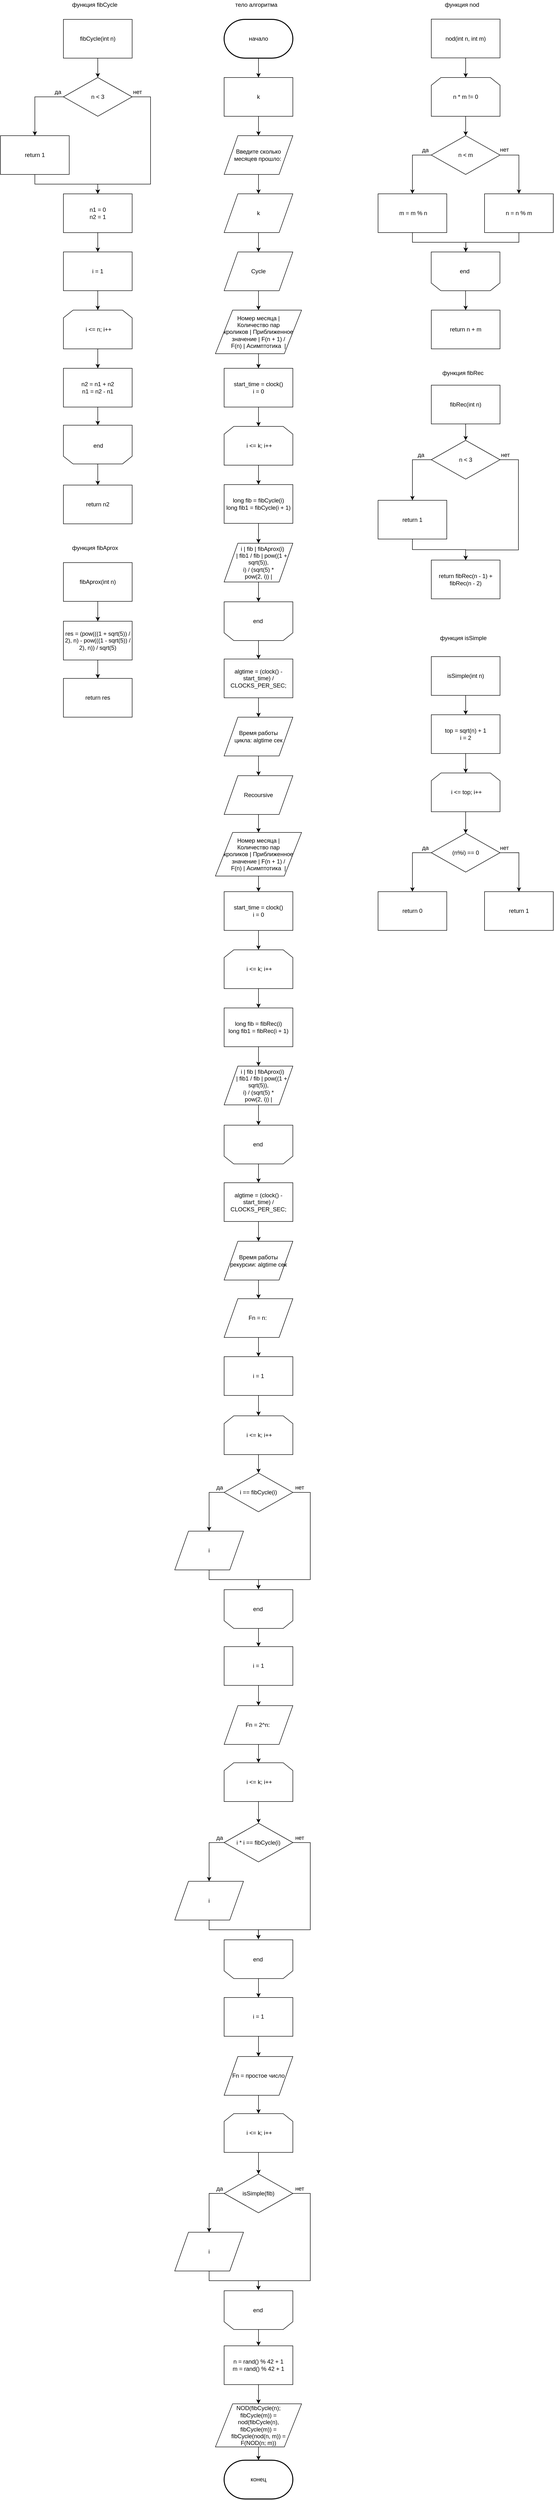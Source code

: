 <mxfile version="11.3.0" type="device" pages="1"><diagram id="uM8yE2z_xAGkPkpe02cP" name="Page-1"><mxGraphModel dx="5947" dy="4129" grid="1" gridSize="10" guides="1" tooltips="1" connect="1" arrows="1" fold="1" page="1" pageScale="1" pageWidth="827" pageHeight="1169" math="0" shadow="0"><root><mxCell id="0"/><mxCell id="1" parent="0"/><mxCell id="ghqS85BmGLUHq2dIw6se-4" style="edgeStyle=orthogonalEdgeStyle;rounded=0;orthogonalLoop=1;jettySize=auto;html=1;exitX=0.5;exitY=1;exitDx=0;exitDy=0;exitPerimeter=0;entryX=0.5;entryY=0;entryDx=0;entryDy=0;" parent="1" source="ghqS85BmGLUHq2dIw6se-1" target="ghqS85BmGLUHq2dIw6se-2" edge="1"><mxGeometry relative="1" as="geometry"/></mxCell><mxCell id="ghqS85BmGLUHq2dIw6se-1" value="начало" style="strokeWidth=2;html=1;shape=mxgraph.flowchart.terminator;whiteSpace=wrap;" parent="1" vertex="1"><mxGeometry x="342" width="142" height="80" as="geometry"/></mxCell><mxCell id="ghqS85BmGLUHq2dIw6se-5" style="edgeStyle=orthogonalEdgeStyle;rounded=0;orthogonalLoop=1;jettySize=auto;html=1;exitX=0.5;exitY=1;exitDx=0;exitDy=0;entryX=0.5;entryY=0;entryDx=0;entryDy=0;" parent="1" source="ghqS85BmGLUHq2dIw6se-2" target="ghqS85BmGLUHq2dIw6se-3" edge="1"><mxGeometry relative="1" as="geometry"/></mxCell><mxCell id="ghqS85BmGLUHq2dIw6se-2" value="k" style="rounded=0;whiteSpace=wrap;html=1;" parent="1" vertex="1"><mxGeometry x="342" y="120" width="142" height="80" as="geometry"/></mxCell><mxCell id="ghqS85BmGLUHq2dIw6se-7" style="edgeStyle=orthogonalEdgeStyle;rounded=0;orthogonalLoop=1;jettySize=auto;html=1;exitX=0.5;exitY=1;exitDx=0;exitDy=0;" parent="1" source="ghqS85BmGLUHq2dIw6se-3" target="ghqS85BmGLUHq2dIw6se-6" edge="1"><mxGeometry relative="1" as="geometry"/></mxCell><mxCell id="ghqS85BmGLUHq2dIw6se-3" value="Введите сколько месяцев прошло:&amp;nbsp;" style="shape=parallelogram;perimeter=parallelogramPerimeter;whiteSpace=wrap;html=1;" parent="1" vertex="1"><mxGeometry x="342" y="240" width="142" height="80" as="geometry"/></mxCell><mxCell id="ghqS85BmGLUHq2dIw6se-11" style="edgeStyle=orthogonalEdgeStyle;rounded=0;orthogonalLoop=1;jettySize=auto;html=1;exitX=0.5;exitY=1;exitDx=0;exitDy=0;entryX=0.5;entryY=0;entryDx=0;entryDy=0;" parent="1" source="ghqS85BmGLUHq2dIw6se-6" target="ghqS85BmGLUHq2dIw6se-8" edge="1"><mxGeometry relative="1" as="geometry"/></mxCell><mxCell id="ghqS85BmGLUHq2dIw6se-6" value="k" style="shape=parallelogram;perimeter=parallelogramPerimeter;whiteSpace=wrap;html=1;" parent="1" vertex="1"><mxGeometry x="342" y="360" width="142" height="80" as="geometry"/></mxCell><mxCell id="ghqS85BmGLUHq2dIw6se-12" style="edgeStyle=orthogonalEdgeStyle;rounded=0;orthogonalLoop=1;jettySize=auto;html=1;exitX=0.5;exitY=1;exitDx=0;exitDy=0;" parent="1" source="ghqS85BmGLUHq2dIw6se-8" target="ghqS85BmGLUHq2dIw6se-9" edge="1"><mxGeometry relative="1" as="geometry"/></mxCell><mxCell id="ghqS85BmGLUHq2dIw6se-8" value="Cycle" style="shape=parallelogram;perimeter=parallelogramPerimeter;whiteSpace=wrap;html=1;" parent="1" vertex="1"><mxGeometry x="342" y="480" width="142" height="80" as="geometry"/></mxCell><mxCell id="ghqS85BmGLUHq2dIw6se-14" style="edgeStyle=orthogonalEdgeStyle;rounded=0;orthogonalLoop=1;jettySize=auto;html=1;exitX=0.5;exitY=1;exitDx=0;exitDy=0;" parent="1" source="ghqS85BmGLUHq2dIw6se-9" target="ghqS85BmGLUHq2dIw6se-13" edge="1"><mxGeometry relative="1" as="geometry"/></mxCell><mxCell id="ghqS85BmGLUHq2dIw6se-9" value="Номер месяца | &lt;br&gt;Количество пар &lt;br&gt;кроликов&amp;nbsp;| Приближенное значение | F(n + 1) / &lt;br&gt;F(n) | Асимптотика&amp;nbsp; |" style="shape=parallelogram;perimeter=parallelogramPerimeter;whiteSpace=wrap;html=1;" parent="1" vertex="1"><mxGeometry x="324" y="600" width="178" height="90" as="geometry"/></mxCell><mxCell id="ZWll10vNKf3-JpixojRP-4" style="edgeStyle=orthogonalEdgeStyle;rounded=0;orthogonalLoop=1;jettySize=auto;html=1;exitX=0.5;exitY=1;exitDx=0;exitDy=0;entryX=0.5;entryY=1;entryDx=0;entryDy=0;" edge="1" parent="1" source="ghqS85BmGLUHq2dIw6se-10" target="ZWll10vNKf3-JpixojRP-3"><mxGeometry relative="1" as="geometry"/></mxCell><mxCell id="ghqS85BmGLUHq2dIw6se-10" value="&amp;nbsp; &amp;nbsp; &amp;nbsp;i | fib | fibAprox(i) &lt;br&gt;&amp;nbsp; &amp;nbsp; | fib1 / fib | pow((1 + sqrt(5)), &lt;br&gt;i) / (sqrt(5) * &lt;br&gt;pow(2, i)) |" style="shape=parallelogram;perimeter=parallelogramPerimeter;whiteSpace=wrap;html=1;" parent="1" vertex="1"><mxGeometry x="342" y="1081.1" width="142" height="80" as="geometry"/></mxCell><mxCell id="ghqS85BmGLUHq2dIw6se-16" style="edgeStyle=orthogonalEdgeStyle;rounded=0;orthogonalLoop=1;jettySize=auto;html=1;exitX=0.5;exitY=1;exitDx=0;exitDy=0;entryX=0.5;entryY=0;entryDx=0;entryDy=0;" parent="1" source="ghqS85BmGLUHq2dIw6se-13" target="ghqS85BmGLUHq2dIw6se-15" edge="1"><mxGeometry relative="1" as="geometry"/></mxCell><mxCell id="ghqS85BmGLUHq2dIw6se-13" value="start_time =&amp;nbsp;clock()&lt;br&gt;i = 0" style="rounded=0;whiteSpace=wrap;html=1;" parent="1" vertex="1"><mxGeometry x="342" y="720.1" width="142" height="80" as="geometry"/></mxCell><mxCell id="ghqS85BmGLUHq2dIw6se-18" style="edgeStyle=orthogonalEdgeStyle;rounded=0;orthogonalLoop=1;jettySize=auto;html=1;exitX=0.5;exitY=1;exitDx=0;exitDy=0;entryX=0.5;entryY=0;entryDx=0;entryDy=0;" parent="1" source="ghqS85BmGLUHq2dIw6se-15" target="ghqS85BmGLUHq2dIw6se-17" edge="1"><mxGeometry relative="1" as="geometry"/></mxCell><mxCell id="ghqS85BmGLUHq2dIw6se-15" value="&amp;nbsp;i &amp;lt;= k; i++" style="shape=loopLimit;whiteSpace=wrap;html=1;" parent="1" vertex="1"><mxGeometry x="342" y="840" width="142" height="80" as="geometry"/></mxCell><mxCell id="ZWll10vNKf3-JpixojRP-1" style="edgeStyle=orthogonalEdgeStyle;rounded=0;orthogonalLoop=1;jettySize=auto;html=1;exitX=0.5;exitY=1;exitDx=0;exitDy=0;entryX=0.5;entryY=0;entryDx=0;entryDy=0;" edge="1" parent="1" source="ghqS85BmGLUHq2dIw6se-17" target="ghqS85BmGLUHq2dIw6se-10"><mxGeometry relative="1" as="geometry"/></mxCell><mxCell id="ghqS85BmGLUHq2dIw6se-17" value="long fib = fibCycle(i)&lt;br&gt;long fib1 = fibCycle(i + 1)" style="rounded=0;whiteSpace=wrap;html=1;" parent="1" vertex="1"><mxGeometry x="342" y="960.1" width="142" height="80" as="geometry"/></mxCell><mxCell id="ZWll10vNKf3-JpixojRP-8" style="edgeStyle=orthogonalEdgeStyle;rounded=0;orthogonalLoop=1;jettySize=auto;html=1;exitX=0.5;exitY=1;exitDx=0;exitDy=0;" edge="1" parent="1" source="ZWll10vNKf3-JpixojRP-2" target="ZWll10vNKf3-JpixojRP-7"><mxGeometry relative="1" as="geometry"/></mxCell><mxCell id="ZWll10vNKf3-JpixojRP-2" value="algtime = (clock() - start_time) / CLOCKS_PER_SEC;" style="rounded=0;whiteSpace=wrap;html=1;" vertex="1" parent="1"><mxGeometry x="342" y="1320.1" width="142" height="80" as="geometry"/></mxCell><mxCell id="ZWll10vNKf3-JpixojRP-6" style="edgeStyle=orthogonalEdgeStyle;rounded=0;orthogonalLoop=1;jettySize=auto;html=1;exitX=0.5;exitY=0;exitDx=0;exitDy=0;" edge="1" parent="1" source="ZWll10vNKf3-JpixojRP-3" target="ZWll10vNKf3-JpixojRP-2"><mxGeometry relative="1" as="geometry"/></mxCell><mxCell id="ZWll10vNKf3-JpixojRP-3" value="" style="shape=loopLimit;whiteSpace=wrap;html=1;rotation=180;" vertex="1" parent="1"><mxGeometry x="342" y="1202" width="142" height="80" as="geometry"/></mxCell><mxCell id="ZWll10vNKf3-JpixojRP-5" value="end" style="text;html=1;resizable=0;points=[];autosize=1;align=left;verticalAlign=top;spacingTop=-4;" vertex="1" parent="1"><mxGeometry x="400" y="1232" width="40" height="20" as="geometry"/></mxCell><mxCell id="ZWll10vNKf3-JpixojRP-10" style="edgeStyle=orthogonalEdgeStyle;rounded=0;orthogonalLoop=1;jettySize=auto;html=1;exitX=0.5;exitY=1;exitDx=0;exitDy=0;entryX=0.5;entryY=0;entryDx=0;entryDy=0;" edge="1" parent="1" source="ZWll10vNKf3-JpixojRP-7" target="ZWll10vNKf3-JpixojRP-9"><mxGeometry relative="1" as="geometry"/></mxCell><mxCell id="ZWll10vNKf3-JpixojRP-7" value="Время работы &lt;br&gt;цикла: algtime сек" style="shape=parallelogram;perimeter=parallelogramPerimeter;whiteSpace=wrap;html=1;" vertex="1" parent="1"><mxGeometry x="342" y="1440.1" width="142" height="80" as="geometry"/></mxCell><mxCell id="ZWll10vNKf3-JpixojRP-12" style="edgeStyle=orthogonalEdgeStyle;rounded=0;orthogonalLoop=1;jettySize=auto;html=1;exitX=0.5;exitY=1;exitDx=0;exitDy=0;entryX=0.5;entryY=0;entryDx=0;entryDy=0;" edge="1" parent="1" source="ZWll10vNKf3-JpixojRP-9" target="ZWll10vNKf3-JpixojRP-11"><mxGeometry relative="1" as="geometry"/></mxCell><mxCell id="ZWll10vNKf3-JpixojRP-9" value="Recoursive" style="shape=parallelogram;perimeter=parallelogramPerimeter;whiteSpace=wrap;html=1;" vertex="1" parent="1"><mxGeometry x="342" y="1560.9" width="142" height="80" as="geometry"/></mxCell><mxCell id="ZWll10vNKf3-JpixojRP-14" style="edgeStyle=orthogonalEdgeStyle;rounded=0;orthogonalLoop=1;jettySize=auto;html=1;exitX=0.5;exitY=1;exitDx=0;exitDy=0;entryX=0.5;entryY=0;entryDx=0;entryDy=0;" edge="1" parent="1" source="ZWll10vNKf3-JpixojRP-11" target="ZWll10vNKf3-JpixojRP-13"><mxGeometry relative="1" as="geometry"/></mxCell><mxCell id="ZWll10vNKf3-JpixojRP-11" value="Номер месяца | &lt;br&gt;Количество пар &lt;br&gt;кроликов&amp;nbsp;| Приближенное значение | F(n + 1) / &lt;br&gt;F(n) | Асимптотика&amp;nbsp; |" style="shape=parallelogram;perimeter=parallelogramPerimeter;whiteSpace=wrap;html=1;" vertex="1" parent="1"><mxGeometry x="324" y="1678" width="178" height="90" as="geometry"/></mxCell><mxCell id="ZWll10vNKf3-JpixojRP-16" style="edgeStyle=orthogonalEdgeStyle;rounded=0;orthogonalLoop=1;jettySize=auto;html=1;exitX=0.5;exitY=1;exitDx=0;exitDy=0;entryX=0.5;entryY=0;entryDx=0;entryDy=0;" edge="1" parent="1" source="ZWll10vNKf3-JpixojRP-13" target="ZWll10vNKf3-JpixojRP-15"><mxGeometry relative="1" as="geometry"/></mxCell><mxCell id="ZWll10vNKf3-JpixojRP-13" value="start_time =&amp;nbsp;clock()&lt;br&gt;i = 0" style="rounded=0;whiteSpace=wrap;html=1;" vertex="1" parent="1"><mxGeometry x="342" y="1800.2" width="142" height="80" as="geometry"/></mxCell><mxCell id="ZWll10vNKf3-JpixojRP-18" style="edgeStyle=orthogonalEdgeStyle;rounded=0;orthogonalLoop=1;jettySize=auto;html=1;exitX=0.5;exitY=1;exitDx=0;exitDy=0;entryX=0.5;entryY=0;entryDx=0;entryDy=0;" edge="1" parent="1" source="ZWll10vNKf3-JpixojRP-15" target="ZWll10vNKf3-JpixojRP-17"><mxGeometry relative="1" as="geometry"/></mxCell><mxCell id="ZWll10vNKf3-JpixojRP-15" value="&amp;nbsp;i &amp;lt;= k; i++" style="shape=loopLimit;whiteSpace=wrap;html=1;" vertex="1" parent="1"><mxGeometry x="342" y="1920.2" width="142" height="80" as="geometry"/></mxCell><mxCell id="ZWll10vNKf3-JpixojRP-20" style="edgeStyle=orthogonalEdgeStyle;rounded=0;orthogonalLoop=1;jettySize=auto;html=1;exitX=0.5;exitY=1;exitDx=0;exitDy=0;entryX=0.5;entryY=0;entryDx=0;entryDy=0;" edge="1" parent="1" source="ZWll10vNKf3-JpixojRP-17" target="ZWll10vNKf3-JpixojRP-19"><mxGeometry relative="1" as="geometry"/></mxCell><mxCell id="ZWll10vNKf3-JpixojRP-17" value="long fib = fibRec(i)&lt;br&gt;long fib1 = fibRec(i + 1)" style="rounded=0;whiteSpace=wrap;html=1;" vertex="1" parent="1"><mxGeometry x="342" y="2040.2" width="142" height="80" as="geometry"/></mxCell><mxCell id="ZWll10vNKf3-JpixojRP-24" style="edgeStyle=orthogonalEdgeStyle;rounded=0;orthogonalLoop=1;jettySize=auto;html=1;exitX=0.5;exitY=1;exitDx=0;exitDy=0;entryX=0.5;entryY=1;entryDx=0;entryDy=0;" edge="1" parent="1" source="ZWll10vNKf3-JpixojRP-19" target="ZWll10vNKf3-JpixojRP-21"><mxGeometry relative="1" as="geometry"/></mxCell><mxCell id="ZWll10vNKf3-JpixojRP-19" value="&amp;nbsp; &amp;nbsp; &amp;nbsp;i | fib | fibAprox(i) &lt;br&gt;&amp;nbsp; &amp;nbsp; | fib1 / fib | pow((1 + sqrt(5)), &lt;br&gt;i) / (sqrt(5) * &lt;br&gt;pow(2, i)) |" style="shape=parallelogram;perimeter=parallelogramPerimeter;whiteSpace=wrap;html=1;" vertex="1" parent="1"><mxGeometry x="342" y="2160.3" width="142" height="80" as="geometry"/></mxCell><mxCell id="ZWll10vNKf3-JpixojRP-26" style="edgeStyle=orthogonalEdgeStyle;rounded=0;orthogonalLoop=1;jettySize=auto;html=1;" edge="1" parent="1" source="ZWll10vNKf3-JpixojRP-21" target="ZWll10vNKf3-JpixojRP-25"><mxGeometry relative="1" as="geometry"/></mxCell><mxCell id="ZWll10vNKf3-JpixojRP-21" value="" style="shape=loopLimit;whiteSpace=wrap;html=1;rotation=180;" vertex="1" parent="1"><mxGeometry x="342" y="2282.1" width="142" height="80" as="geometry"/></mxCell><mxCell id="ZWll10vNKf3-JpixojRP-23" value="end" style="text;html=1;resizable=0;points=[];autosize=1;align=left;verticalAlign=top;spacingTop=-4;" vertex="1" parent="1"><mxGeometry x="400" y="2312.1" width="40" height="20" as="geometry"/></mxCell><mxCell id="ZWll10vNKf3-JpixojRP-28" style="edgeStyle=orthogonalEdgeStyle;rounded=0;orthogonalLoop=1;jettySize=auto;html=1;exitX=0.5;exitY=1;exitDx=0;exitDy=0;entryX=0.5;entryY=0;entryDx=0;entryDy=0;" edge="1" parent="1" source="ZWll10vNKf3-JpixojRP-25" target="ZWll10vNKf3-JpixojRP-27"><mxGeometry relative="1" as="geometry"/></mxCell><mxCell id="ZWll10vNKf3-JpixojRP-25" value="algtime = (clock() - start_time) / CLOCKS_PER_SEC;" style="rounded=0;whiteSpace=wrap;html=1;" vertex="1" parent="1"><mxGeometry x="342" y="2400.9" width="142" height="80" as="geometry"/></mxCell><mxCell id="ZWll10vNKf3-JpixojRP-30" style="edgeStyle=orthogonalEdgeStyle;rounded=0;orthogonalLoop=1;jettySize=auto;html=1;exitX=0.5;exitY=1;exitDx=0;exitDy=0;entryX=0.5;entryY=0;entryDx=0;entryDy=0;" edge="1" parent="1" source="ZWll10vNKf3-JpixojRP-27" target="ZWll10vNKf3-JpixojRP-29"><mxGeometry relative="1" as="geometry"/></mxCell><mxCell id="ZWll10vNKf3-JpixojRP-27" value="Время работы &lt;br&gt;рекурсии: algtime сек" style="shape=parallelogram;perimeter=parallelogramPerimeter;whiteSpace=wrap;html=1;" vertex="1" parent="1"><mxGeometry x="342" y="2521.7" width="142" height="80" as="geometry"/></mxCell><mxCell id="ZWll10vNKf3-JpixojRP-32" style="edgeStyle=orthogonalEdgeStyle;rounded=0;orthogonalLoop=1;jettySize=auto;html=1;exitX=0.5;exitY=1;exitDx=0;exitDy=0;entryX=0.5;entryY=0;entryDx=0;entryDy=0;" edge="1" parent="1" source="ZWll10vNKf3-JpixojRP-29" target="ZWll10vNKf3-JpixojRP-31"><mxGeometry relative="1" as="geometry"/></mxCell><mxCell id="ZWll10vNKf3-JpixojRP-29" value="Fn = n:&amp;nbsp;" style="shape=parallelogram;perimeter=parallelogramPerimeter;whiteSpace=wrap;html=1;" vertex="1" parent="1"><mxGeometry x="342" y="2640.2" width="142" height="80" as="geometry"/></mxCell><mxCell id="ZWll10vNKf3-JpixojRP-34" style="edgeStyle=orthogonalEdgeStyle;rounded=0;orthogonalLoop=1;jettySize=auto;html=1;exitX=0.5;exitY=1;exitDx=0;exitDy=0;entryX=0.5;entryY=0;entryDx=0;entryDy=0;" edge="1" parent="1" source="ZWll10vNKf3-JpixojRP-31" target="ZWll10vNKf3-JpixojRP-33"><mxGeometry relative="1" as="geometry"/></mxCell><mxCell id="ZWll10vNKf3-JpixojRP-31" value="i = 1" style="rounded=0;whiteSpace=wrap;html=1;" vertex="1" parent="1"><mxGeometry x="342" y="2759.9" width="142" height="80" as="geometry"/></mxCell><mxCell id="ZWll10vNKf3-JpixojRP-36" style="edgeStyle=orthogonalEdgeStyle;rounded=0;orthogonalLoop=1;jettySize=auto;html=1;exitX=0.5;exitY=1;exitDx=0;exitDy=0;entryX=0.5;entryY=0;entryDx=0;entryDy=0;" edge="1" parent="1" source="ZWll10vNKf3-JpixojRP-33" target="ZWll10vNKf3-JpixojRP-35"><mxGeometry relative="1" as="geometry"/></mxCell><mxCell id="ZWll10vNKf3-JpixojRP-33" value="&amp;nbsp;i &amp;lt;= k; i++" style="shape=loopLimit;whiteSpace=wrap;html=1;" vertex="1" parent="1"><mxGeometry x="342" y="2882" width="142" height="80" as="geometry"/></mxCell><mxCell id="ZWll10vNKf3-JpixojRP-38" style="edgeStyle=orthogonalEdgeStyle;rounded=0;orthogonalLoop=1;jettySize=auto;html=1;exitX=0;exitY=0.5;exitDx=0;exitDy=0;" edge="1" parent="1" source="ZWll10vNKf3-JpixojRP-35" target="ZWll10vNKf3-JpixojRP-37"><mxGeometry relative="1" as="geometry"/></mxCell><mxCell id="ZWll10vNKf3-JpixojRP-42" style="edgeStyle=orthogonalEdgeStyle;rounded=0;orthogonalLoop=1;jettySize=auto;html=1;exitX=1;exitY=0.5;exitDx=0;exitDy=0;" edge="1" parent="1" source="ZWll10vNKf3-JpixojRP-35"><mxGeometry relative="1" as="geometry"><mxPoint x="413" y="3240" as="targetPoint"/><Array as="points"><mxPoint x="520" y="3040"/><mxPoint x="520" y="3220"/><mxPoint x="413" y="3220"/></Array></mxGeometry></mxCell><mxCell id="ZWll10vNKf3-JpixojRP-35" value="i == fibCycle(i)" style="rhombus;whiteSpace=wrap;html=1;" vertex="1" parent="1"><mxGeometry x="342" y="3000" width="142" height="80" as="geometry"/></mxCell><mxCell id="ZWll10vNKf3-JpixojRP-43" style="edgeStyle=orthogonalEdgeStyle;rounded=0;orthogonalLoop=1;jettySize=auto;html=1;exitX=0.5;exitY=1;exitDx=0;exitDy=0;" edge="1" parent="1" source="ZWll10vNKf3-JpixojRP-37"><mxGeometry relative="1" as="geometry"><mxPoint x="413" y="3240" as="targetPoint"/><Array as="points"><mxPoint x="311" y="3220"/><mxPoint x="413" y="3220"/></Array></mxGeometry></mxCell><mxCell id="ZWll10vNKf3-JpixojRP-37" value="i" style="shape=parallelogram;perimeter=parallelogramPerimeter;whiteSpace=wrap;html=1;" vertex="1" parent="1"><mxGeometry x="240" y="3120.0" width="142" height="80" as="geometry"/></mxCell><mxCell id="ZWll10vNKf3-JpixojRP-39" value="да" style="text;html=1;resizable=0;points=[];autosize=1;align=left;verticalAlign=top;spacingTop=-4;" vertex="1" parent="1"><mxGeometry x="324" y="3020" width="30" height="20" as="geometry"/></mxCell><mxCell id="ZWll10vNKf3-JpixojRP-40" value="нет" style="text;html=1;resizable=0;points=[];autosize=1;align=left;verticalAlign=top;spacingTop=-4;" vertex="1" parent="1"><mxGeometry x="487" y="3020" width="30" height="20" as="geometry"/></mxCell><mxCell id="ZWll10vNKf3-JpixojRP-52" style="edgeStyle=orthogonalEdgeStyle;rounded=0;orthogonalLoop=1;jettySize=auto;html=1;exitX=0.5;exitY=1;exitDx=0;exitDy=0;entryX=0.5;entryY=0;entryDx=0;entryDy=0;" edge="1" parent="1" source="ZWll10vNKf3-JpixojRP-41" target="ZWll10vNKf3-JpixojRP-51"><mxGeometry relative="1" as="geometry"/></mxCell><mxCell id="ZWll10vNKf3-JpixojRP-41" value="Fn = 2^n:&amp;nbsp;" style="shape=parallelogram;perimeter=parallelogramPerimeter;whiteSpace=wrap;html=1;" vertex="1" parent="1"><mxGeometry x="342" y="3480.138" width="142" height="80" as="geometry"/></mxCell><mxCell id="ZWll10vNKf3-JpixojRP-47" style="edgeStyle=orthogonalEdgeStyle;rounded=0;orthogonalLoop=1;jettySize=auto;html=1;exitX=0.5;exitY=1;exitDx=0;exitDy=0;entryX=0.5;entryY=0;entryDx=0;entryDy=0;" edge="1" parent="1" source="ZWll10vNKf3-JpixojRP-46" target="ZWll10vNKf3-JpixojRP-41"><mxGeometry relative="1" as="geometry"/></mxCell><mxCell id="ZWll10vNKf3-JpixojRP-46" value="i = 1" style="rounded=0;whiteSpace=wrap;html=1;" vertex="1" parent="1"><mxGeometry x="342" y="3358.314" width="142" height="80" as="geometry"/></mxCell><mxCell id="ZWll10vNKf3-JpixojRP-50" style="edgeStyle=orthogonalEdgeStyle;rounded=0;orthogonalLoop=1;jettySize=auto;html=1;exitX=0.5;exitY=0;exitDx=0;exitDy=0;entryX=0.5;entryY=0;entryDx=0;entryDy=0;" edge="1" parent="1" source="ZWll10vNKf3-JpixojRP-48" target="ZWll10vNKf3-JpixojRP-46"><mxGeometry relative="1" as="geometry"/></mxCell><mxCell id="ZWll10vNKf3-JpixojRP-48" value="" style="shape=loopLimit;whiteSpace=wrap;html=1;rotation=180;" vertex="1" parent="1"><mxGeometry x="342" y="3240.767" width="142" height="80" as="geometry"/></mxCell><mxCell id="ZWll10vNKf3-JpixojRP-49" value="end" style="text;html=1;resizable=0;points=[];autosize=1;align=left;verticalAlign=top;spacingTop=-4;" vertex="1" parent="1"><mxGeometry x="400" y="3270.933" width="40" height="20" as="geometry"/></mxCell><mxCell id="ZWll10vNKf3-JpixojRP-62" style="edgeStyle=orthogonalEdgeStyle;rounded=0;orthogonalLoop=1;jettySize=auto;html=1;exitX=0.5;exitY=1;exitDx=0;exitDy=0;entryX=0.5;entryY=0;entryDx=0;entryDy=0;" edge="1" parent="1" source="ZWll10vNKf3-JpixojRP-51" target="ZWll10vNKf3-JpixojRP-55"><mxGeometry relative="1" as="geometry"/></mxCell><mxCell id="ZWll10vNKf3-JpixojRP-51" value="&amp;nbsp;i &amp;lt;= k; i++" style="shape=loopLimit;whiteSpace=wrap;html=1;" vertex="1" parent="1"><mxGeometry x="342" y="3598.0" width="142" height="80" as="geometry"/></mxCell><mxCell id="ZWll10vNKf3-JpixojRP-53" style="edgeStyle=orthogonalEdgeStyle;rounded=0;orthogonalLoop=1;jettySize=auto;html=1;exitX=0;exitY=0.5;exitDx=0;exitDy=0;" edge="1" parent="1" source="ZWll10vNKf3-JpixojRP-55" target="ZWll10vNKf3-JpixojRP-57"><mxGeometry relative="1" as="geometry"/></mxCell><mxCell id="ZWll10vNKf3-JpixojRP-54" style="edgeStyle=orthogonalEdgeStyle;rounded=0;orthogonalLoop=1;jettySize=auto;html=1;exitX=1;exitY=0.5;exitDx=0;exitDy=0;" edge="1" parent="1" source="ZWll10vNKf3-JpixojRP-55"><mxGeometry relative="1" as="geometry"><mxPoint x="412.833" y="3962.333" as="targetPoint"/><Array as="points"><mxPoint x="520" y="3762.666"/><mxPoint x="520" y="3942.666"/><mxPoint x="413" y="3942.666"/></Array></mxGeometry></mxCell><mxCell id="ZWll10vNKf3-JpixojRP-55" value="i * i == fibCycle(i)" style="rhombus;whiteSpace=wrap;html=1;" vertex="1" parent="1"><mxGeometry x="342" y="3722.666" width="142" height="80" as="geometry"/></mxCell><mxCell id="ZWll10vNKf3-JpixojRP-56" style="edgeStyle=orthogonalEdgeStyle;rounded=0;orthogonalLoop=1;jettySize=auto;html=1;exitX=0.5;exitY=1;exitDx=0;exitDy=0;" edge="1" parent="1" source="ZWll10vNKf3-JpixojRP-57"><mxGeometry relative="1" as="geometry"><mxPoint x="412.833" y="3962.333" as="targetPoint"/><Array as="points"><mxPoint x="311" y="3942.666"/><mxPoint x="413" y="3942.666"/></Array></mxGeometry></mxCell><mxCell id="ZWll10vNKf3-JpixojRP-57" value="i" style="shape=parallelogram;perimeter=parallelogramPerimeter;whiteSpace=wrap;html=1;" vertex="1" parent="1"><mxGeometry x="240" y="3842.666" width="142" height="80" as="geometry"/></mxCell><mxCell id="ZWll10vNKf3-JpixojRP-58" value="да" style="text;html=1;resizable=0;points=[];autosize=1;align=left;verticalAlign=top;spacingTop=-4;" vertex="1" parent="1"><mxGeometry x="324" y="3742.666" width="30" height="20" as="geometry"/></mxCell><mxCell id="ZWll10vNKf3-JpixojRP-59" value="нет" style="text;html=1;resizable=0;points=[];autosize=1;align=left;verticalAlign=top;spacingTop=-4;" vertex="1" parent="1"><mxGeometry x="487" y="3742.666" width="30" height="20" as="geometry"/></mxCell><mxCell id="ZWll10vNKf3-JpixojRP-78" style="edgeStyle=orthogonalEdgeStyle;rounded=0;orthogonalLoop=1;jettySize=auto;html=1;exitX=0.5;exitY=0;exitDx=0;exitDy=0;entryX=0.5;entryY=0;entryDx=0;entryDy=0;" edge="1" parent="1" source="ZWll10vNKf3-JpixojRP-60" target="ZWll10vNKf3-JpixojRP-66"><mxGeometry relative="1" as="geometry"/></mxCell><mxCell id="ZWll10vNKf3-JpixojRP-60" value="" style="shape=loopLimit;whiteSpace=wrap;html=1;rotation=180;" vertex="1" parent="1"><mxGeometry x="342" y="3963.433" width="142" height="80" as="geometry"/></mxCell><mxCell id="ZWll10vNKf3-JpixojRP-61" value="end" style="text;html=1;resizable=0;points=[];autosize=1;align=left;verticalAlign=top;spacingTop=-4;" vertex="1" parent="1"><mxGeometry x="400" y="3993.599" width="40" height="20" as="geometry"/></mxCell><mxCell id="ZWll10vNKf3-JpixojRP-63" style="edgeStyle=orthogonalEdgeStyle;rounded=0;orthogonalLoop=1;jettySize=auto;html=1;exitX=0.5;exitY=1;exitDx=0;exitDy=0;entryX=0.5;entryY=0;entryDx=0;entryDy=0;" edge="1" parent="1" source="ZWll10vNKf3-JpixojRP-64" target="ZWll10vNKf3-JpixojRP-68"><mxGeometry relative="1" as="geometry"/></mxCell><mxCell id="ZWll10vNKf3-JpixojRP-64" value="Fn = простое число" style="shape=parallelogram;perimeter=parallelogramPerimeter;whiteSpace=wrap;html=1;" vertex="1" parent="1"><mxGeometry x="342" y="4204.305" width="142" height="80" as="geometry"/></mxCell><mxCell id="ZWll10vNKf3-JpixojRP-65" style="edgeStyle=orthogonalEdgeStyle;rounded=0;orthogonalLoop=1;jettySize=auto;html=1;exitX=0.5;exitY=1;exitDx=0;exitDy=0;entryX=0.5;entryY=0;entryDx=0;entryDy=0;" edge="1" parent="1" source="ZWll10vNKf3-JpixojRP-66" target="ZWll10vNKf3-JpixojRP-64"><mxGeometry relative="1" as="geometry"/></mxCell><mxCell id="ZWll10vNKf3-JpixojRP-66" value="i = 1" style="rounded=0;whiteSpace=wrap;html=1;" vertex="1" parent="1"><mxGeometry x="342" y="4082.481" width="142" height="80" as="geometry"/></mxCell><mxCell id="ZWll10vNKf3-JpixojRP-67" style="edgeStyle=orthogonalEdgeStyle;rounded=0;orthogonalLoop=1;jettySize=auto;html=1;exitX=0.5;exitY=1;exitDx=0;exitDy=0;entryX=0.5;entryY=0;entryDx=0;entryDy=0;" edge="1" parent="1" source="ZWll10vNKf3-JpixojRP-68" target="ZWll10vNKf3-JpixojRP-71"><mxGeometry relative="1" as="geometry"/></mxCell><mxCell id="ZWll10vNKf3-JpixojRP-68" value="&amp;nbsp;i &amp;lt;= k; i++" style="shape=loopLimit;whiteSpace=wrap;html=1;" vertex="1" parent="1"><mxGeometry x="342" y="4322.167" width="142" height="80" as="geometry"/></mxCell><mxCell id="ZWll10vNKf3-JpixojRP-69" style="edgeStyle=orthogonalEdgeStyle;rounded=0;orthogonalLoop=1;jettySize=auto;html=1;exitX=0;exitY=0.5;exitDx=0;exitDy=0;" edge="1" parent="1" source="ZWll10vNKf3-JpixojRP-71" target="ZWll10vNKf3-JpixojRP-73"><mxGeometry relative="1" as="geometry"/></mxCell><mxCell id="ZWll10vNKf3-JpixojRP-70" style="edgeStyle=orthogonalEdgeStyle;rounded=0;orthogonalLoop=1;jettySize=auto;html=1;exitX=1;exitY=0.5;exitDx=0;exitDy=0;" edge="1" parent="1" source="ZWll10vNKf3-JpixojRP-71"><mxGeometry relative="1" as="geometry"><mxPoint x="412.833" y="4686.333" as="targetPoint"/><Array as="points"><mxPoint x="520" y="4486.833"/><mxPoint x="520" y="4666.833"/><mxPoint x="413" y="4666.833"/></Array></mxGeometry></mxCell><mxCell id="ZWll10vNKf3-JpixojRP-71" value="isSimple(fib)" style="rhombus;whiteSpace=wrap;html=1;" vertex="1" parent="1"><mxGeometry x="342" y="4446.833" width="142" height="80" as="geometry"/></mxCell><mxCell id="ZWll10vNKf3-JpixojRP-72" style="edgeStyle=orthogonalEdgeStyle;rounded=0;orthogonalLoop=1;jettySize=auto;html=1;exitX=0.5;exitY=1;exitDx=0;exitDy=0;" edge="1" parent="1" source="ZWll10vNKf3-JpixojRP-73"><mxGeometry relative="1" as="geometry"><mxPoint x="412.833" y="4686.333" as="targetPoint"/><Array as="points"><mxPoint x="311" y="4666.833"/><mxPoint x="413" y="4666.833"/></Array></mxGeometry></mxCell><mxCell id="ZWll10vNKf3-JpixojRP-73" value="i" style="shape=parallelogram;perimeter=parallelogramPerimeter;whiteSpace=wrap;html=1;" vertex="1" parent="1"><mxGeometry x="240" y="4566.833" width="142" height="80" as="geometry"/></mxCell><mxCell id="ZWll10vNKf3-JpixojRP-74" value="да" style="text;html=1;resizable=0;points=[];autosize=1;align=left;verticalAlign=top;spacingTop=-4;" vertex="1" parent="1"><mxGeometry x="324" y="4466.833" width="30" height="20" as="geometry"/></mxCell><mxCell id="ZWll10vNKf3-JpixojRP-75" value="нет" style="text;html=1;resizable=0;points=[];autosize=1;align=left;verticalAlign=top;spacingTop=-4;" vertex="1" parent="1"><mxGeometry x="487" y="4466.833" width="30" height="20" as="geometry"/></mxCell><mxCell id="ZWll10vNKf3-JpixojRP-80" style="edgeStyle=orthogonalEdgeStyle;rounded=0;orthogonalLoop=1;jettySize=auto;html=1;exitX=0.5;exitY=0;exitDx=0;exitDy=0;" edge="1" parent="1" source="ZWll10vNKf3-JpixojRP-76" target="ZWll10vNKf3-JpixojRP-79"><mxGeometry relative="1" as="geometry"/></mxCell><mxCell id="ZWll10vNKf3-JpixojRP-76" value="" style="shape=loopLimit;whiteSpace=wrap;html=1;rotation=180;" vertex="1" parent="1"><mxGeometry x="342" y="4687.6" width="142" height="80" as="geometry"/></mxCell><mxCell id="ZWll10vNKf3-JpixojRP-77" value="end" style="text;html=1;resizable=0;points=[];autosize=1;align=left;verticalAlign=top;spacingTop=-4;" vertex="1" parent="1"><mxGeometry x="400" y="4717.766" width="40" height="20" as="geometry"/></mxCell><mxCell id="ZWll10vNKf3-JpixojRP-82" style="edgeStyle=orthogonalEdgeStyle;rounded=0;orthogonalLoop=1;jettySize=auto;html=1;exitX=0.5;exitY=1;exitDx=0;exitDy=0;entryX=0.5;entryY=0;entryDx=0;entryDy=0;" edge="1" parent="1" source="ZWll10vNKf3-JpixojRP-79" target="ZWll10vNKf3-JpixojRP-81"><mxGeometry relative="1" as="geometry"/></mxCell><mxCell id="ZWll10vNKf3-JpixojRP-79" value="&lt;div&gt;n = rand() % 42 + 1&lt;/div&gt;&lt;div&gt;m = rand() % 42 + 1&lt;/div&gt;" style="rounded=0;whiteSpace=wrap;html=1;" vertex="1" parent="1"><mxGeometry x="342" y="4801.314" width="142" height="80" as="geometry"/></mxCell><mxCell id="ZWll10vNKf3-JpixojRP-84" style="edgeStyle=orthogonalEdgeStyle;rounded=0;orthogonalLoop=1;jettySize=auto;html=1;exitX=0.5;exitY=1;exitDx=0;exitDy=0;entryX=0.5;entryY=0;entryDx=0;entryDy=0;entryPerimeter=0;" edge="1" parent="1" source="ZWll10vNKf3-JpixojRP-81" target="ZWll10vNKf3-JpixojRP-83"><mxGeometry relative="1" as="geometry"/></mxCell><mxCell id="ZWll10vNKf3-JpixojRP-81" value="NOD(fibCycle(n); &lt;br&gt;fibCycle(m))&amp;nbsp;= &lt;br&gt;nod(fibCycle(n), &lt;br&gt;fibCycle(m)) = &lt;br&gt;fibCycle(nod(n, m)) = &lt;br&gt;F(NOD(n; m))" style="shape=parallelogram;perimeter=parallelogramPerimeter;whiteSpace=wrap;html=1;" vertex="1" parent="1"><mxGeometry x="324" y="4921" width="178" height="89" as="geometry"/></mxCell><mxCell id="ZWll10vNKf3-JpixojRP-83" value="конец" style="strokeWidth=2;html=1;shape=mxgraph.flowchart.terminator;whiteSpace=wrap;" vertex="1" parent="1"><mxGeometry x="342" y="5037.333" width="142" height="80" as="geometry"/></mxCell><mxCell id="ZWll10vNKf3-JpixojRP-85" value="тело алгоритма" style="text;html=1;resizable=0;points=[];autosize=1;align=left;verticalAlign=top;spacingTop=-4;" vertex="1" parent="1"><mxGeometry x="363" y="-40" width="100" height="20" as="geometry"/></mxCell><mxCell id="ZWll10vNKf3-JpixojRP-91" style="edgeStyle=orthogonalEdgeStyle;rounded=0;orthogonalLoop=1;jettySize=auto;html=1;exitX=0.5;exitY=1;exitDx=0;exitDy=0;entryX=0.5;entryY=0;entryDx=0;entryDy=0;" edge="1" parent="1" source="ZWll10vNKf3-JpixojRP-86" target="ZWll10vNKf3-JpixojRP-89"><mxGeometry relative="1" as="geometry"/></mxCell><mxCell id="ZWll10vNKf3-JpixojRP-86" value="n * m != 0" style="shape=loopLimit;whiteSpace=wrap;html=1;" vertex="1" parent="1"><mxGeometry x="770" y="120" width="142" height="80" as="geometry"/></mxCell><mxCell id="ZWll10vNKf3-JpixojRP-87" value="функция nod" style="text;html=1;resizable=0;points=[];autosize=1;align=left;verticalAlign=top;spacingTop=-4;" vertex="1" parent="1"><mxGeometry x="796" y="-40" width="90" height="20" as="geometry"/></mxCell><mxCell id="ZWll10vNKf3-JpixojRP-90" style="edgeStyle=orthogonalEdgeStyle;rounded=0;orthogonalLoop=1;jettySize=auto;html=1;exitX=0.5;exitY=1;exitDx=0;exitDy=0;entryX=0.5;entryY=0;entryDx=0;entryDy=0;" edge="1" parent="1" source="ZWll10vNKf3-JpixojRP-88" target="ZWll10vNKf3-JpixojRP-86"><mxGeometry relative="1" as="geometry"/></mxCell><mxCell id="ZWll10vNKf3-JpixojRP-88" value="nod(int n, int m)" style="rounded=0;whiteSpace=wrap;html=1;" vertex="1" parent="1"><mxGeometry x="770" y="-0.5" width="142" height="80" as="geometry"/></mxCell><mxCell id="ZWll10vNKf3-JpixojRP-94" style="edgeStyle=orthogonalEdgeStyle;rounded=0;orthogonalLoop=1;jettySize=auto;html=1;exitX=0;exitY=0.5;exitDx=0;exitDy=0;entryX=0.5;entryY=0;entryDx=0;entryDy=0;" edge="1" parent="1" source="ZWll10vNKf3-JpixojRP-89" target="ZWll10vNKf3-JpixojRP-92"><mxGeometry relative="1" as="geometry"/></mxCell><mxCell id="ZWll10vNKf3-JpixojRP-95" style="edgeStyle=orthogonalEdgeStyle;rounded=0;orthogonalLoop=1;jettySize=auto;html=1;exitX=1;exitY=0.5;exitDx=0;exitDy=0;entryX=0.5;entryY=0;entryDx=0;entryDy=0;" edge="1" parent="1" source="ZWll10vNKf3-JpixojRP-89" target="ZWll10vNKf3-JpixojRP-93"><mxGeometry relative="1" as="geometry"/></mxCell><mxCell id="ZWll10vNKf3-JpixojRP-89" value="n &amp;lt; m" style="rhombus;whiteSpace=wrap;html=1;" vertex="1" parent="1"><mxGeometry x="770" y="240" width="142" height="80" as="geometry"/></mxCell><mxCell id="ZWll10vNKf3-JpixojRP-100" style="edgeStyle=orthogonalEdgeStyle;rounded=0;orthogonalLoop=1;jettySize=auto;html=1;exitX=0.5;exitY=1;exitDx=0;exitDy=0;" edge="1" parent="1" source="ZWll10vNKf3-JpixojRP-92"><mxGeometry relative="1" as="geometry"><mxPoint x="841" y="480" as="targetPoint"/></mxGeometry></mxCell><mxCell id="ZWll10vNKf3-JpixojRP-92" value="&amp;nbsp;m = m % n" style="rounded=0;whiteSpace=wrap;html=1;" vertex="1" parent="1"><mxGeometry x="660" y="360" width="142" height="80" as="geometry"/></mxCell><mxCell id="ZWll10vNKf3-JpixojRP-101" style="edgeStyle=orthogonalEdgeStyle;rounded=0;orthogonalLoop=1;jettySize=auto;html=1;exitX=0.5;exitY=1;exitDx=0;exitDy=0;" edge="1" parent="1" source="ZWll10vNKf3-JpixojRP-93"><mxGeometry relative="1" as="geometry"><mxPoint x="841" y="480" as="targetPoint"/></mxGeometry></mxCell><mxCell id="ZWll10vNKf3-JpixojRP-93" value="n = n % m" style="rounded=0;whiteSpace=wrap;html=1;" vertex="1" parent="1"><mxGeometry x="880" y="360" width="142" height="80" as="geometry"/></mxCell><mxCell id="ZWll10vNKf3-JpixojRP-96" value="да" style="text;html=1;resizable=0;points=[];autosize=1;align=left;verticalAlign=top;spacingTop=-4;" vertex="1" parent="1"><mxGeometry x="749" y="260" width="30" height="20" as="geometry"/></mxCell><mxCell id="ZWll10vNKf3-JpixojRP-98" value="нет" style="text;html=1;resizable=0;points=[];autosize=1;align=left;verticalAlign=top;spacingTop=-4;" vertex="1" parent="1"><mxGeometry x="910" y="259" width="30" height="20" as="geometry"/></mxCell><mxCell id="ZWll10vNKf3-JpixojRP-99" value="return n + m" style="rounded=0;whiteSpace=wrap;html=1;" vertex="1" parent="1"><mxGeometry x="770" y="600" width="142" height="80" as="geometry"/></mxCell><mxCell id="ZWll10vNKf3-JpixojRP-102" value="функция fibRec" style="text;html=1;resizable=0;points=[];autosize=1;align=left;verticalAlign=top;spacingTop=-4;" vertex="1" parent="1"><mxGeometry x="791" y="720" width="100" height="20" as="geometry"/></mxCell><mxCell id="ZWll10vNKf3-JpixojRP-105" style="edgeStyle=orthogonalEdgeStyle;rounded=0;orthogonalLoop=1;jettySize=auto;html=1;exitX=0.5;exitY=1;exitDx=0;exitDy=0;entryX=0.5;entryY=0;entryDx=0;entryDy=0;" edge="1" parent="1" source="ZWll10vNKf3-JpixojRP-103" target="ZWll10vNKf3-JpixojRP-104"><mxGeometry relative="1" as="geometry"/></mxCell><mxCell id="ZWll10vNKf3-JpixojRP-103" value="fibRec(int n)" style="rounded=0;whiteSpace=wrap;html=1;" vertex="1" parent="1"><mxGeometry x="770" y="754.882" width="142" height="80" as="geometry"/></mxCell><mxCell id="ZWll10vNKf3-JpixojRP-108" style="edgeStyle=orthogonalEdgeStyle;rounded=0;orthogonalLoop=1;jettySize=auto;html=1;exitX=0;exitY=0.5;exitDx=0;exitDy=0;" edge="1" parent="1" source="ZWll10vNKf3-JpixojRP-104" target="ZWll10vNKf3-JpixojRP-106"><mxGeometry relative="1" as="geometry"/></mxCell><mxCell id="ZWll10vNKf3-JpixojRP-109" style="edgeStyle=orthogonalEdgeStyle;rounded=0;orthogonalLoop=1;jettySize=auto;html=1;exitX=1;exitY=0.5;exitDx=0;exitDy=0;" edge="1" parent="1" source="ZWll10vNKf3-JpixojRP-104" target="ZWll10vNKf3-JpixojRP-107"><mxGeometry relative="1" as="geometry"><Array as="points"><mxPoint x="950" y="909"/><mxPoint x="950" y="1095"/><mxPoint x="841" y="1095"/></Array></mxGeometry></mxCell><mxCell id="ZWll10vNKf3-JpixojRP-104" value="n &amp;lt; 3" style="rhombus;whiteSpace=wrap;html=1;" vertex="1" parent="1"><mxGeometry x="770" y="868.765" width="142" height="80" as="geometry"/></mxCell><mxCell id="ZWll10vNKf3-JpixojRP-110" style="edgeStyle=orthogonalEdgeStyle;rounded=0;orthogonalLoop=1;jettySize=auto;html=1;exitX=0.5;exitY=1;exitDx=0;exitDy=0;entryX=0.5;entryY=0;entryDx=0;entryDy=0;" edge="1" parent="1" source="ZWll10vNKf3-JpixojRP-106" target="ZWll10vNKf3-JpixojRP-107"><mxGeometry relative="1" as="geometry"/></mxCell><mxCell id="ZWll10vNKf3-JpixojRP-106" value="return 1" style="rounded=0;whiteSpace=wrap;html=1;" vertex="1" parent="1"><mxGeometry x="660" y="992.5" width="142" height="80" as="geometry"/></mxCell><mxCell id="ZWll10vNKf3-JpixojRP-107" value="return fibRec(n - 1) + fibRec(n - 2)" style="rounded=0;whiteSpace=wrap;html=1;" vertex="1" parent="1"><mxGeometry x="770" y="1115.882" width="142" height="80" as="geometry"/></mxCell><mxCell id="ZWll10vNKf3-JpixojRP-111" value="да" style="text;html=1;resizable=0;points=[];autosize=1;align=left;verticalAlign=top;spacingTop=-4;" vertex="1" parent="1"><mxGeometry x="740" y="889" width="30" height="20" as="geometry"/></mxCell><mxCell id="ZWll10vNKf3-JpixojRP-112" value="нет" style="text;html=1;resizable=0;points=[];autosize=1;align=left;verticalAlign=top;spacingTop=-4;" vertex="1" parent="1"><mxGeometry x="912" y="889" width="30" height="20" as="geometry"/></mxCell><mxCell id="ZWll10vNKf3-JpixojRP-114" value="функция fibCycle" style="text;html=1;resizable=0;points=[];autosize=1;align=left;verticalAlign=top;spacingTop=-4;" vertex="1" parent="1"><mxGeometry x="26" y="-40" width="110" height="20" as="geometry"/></mxCell><mxCell id="ZWll10vNKf3-JpixojRP-117" style="edgeStyle=orthogonalEdgeStyle;rounded=0;orthogonalLoop=1;jettySize=auto;html=1;exitX=0.5;exitY=1;exitDx=0;exitDy=0;entryX=0.5;entryY=0;entryDx=0;entryDy=0;" edge="1" parent="1" source="ZWll10vNKf3-JpixojRP-115" target="ZWll10vNKf3-JpixojRP-116"><mxGeometry relative="1" as="geometry"/></mxCell><mxCell id="ZWll10vNKf3-JpixojRP-115" value="fibCycle(int n)" style="rounded=0;whiteSpace=wrap;html=1;" vertex="1" parent="1"><mxGeometry x="10" width="142" height="80" as="geometry"/></mxCell><mxCell id="ZWll10vNKf3-JpixojRP-119" style="edgeStyle=orthogonalEdgeStyle;rounded=0;orthogonalLoop=1;jettySize=auto;html=1;exitX=0;exitY=0.5;exitDx=0;exitDy=0;" edge="1" parent="1" source="ZWll10vNKf3-JpixojRP-116" target="ZWll10vNKf3-JpixojRP-118"><mxGeometry relative="1" as="geometry"/></mxCell><mxCell id="ZWll10vNKf3-JpixojRP-123" style="edgeStyle=orthogonalEdgeStyle;rounded=0;orthogonalLoop=1;jettySize=auto;html=1;exitX=1;exitY=0.5;exitDx=0;exitDy=0;" edge="1" parent="1" source="ZWll10vNKf3-JpixojRP-116" target="ZWll10vNKf3-JpixojRP-122"><mxGeometry relative="1" as="geometry"><Array as="points"><mxPoint x="190" y="160"/><mxPoint x="190" y="340"/><mxPoint x="81" y="340"/></Array></mxGeometry></mxCell><mxCell id="ZWll10vNKf3-JpixojRP-116" value="n &amp;lt; 3" style="rhombus;whiteSpace=wrap;html=1;" vertex="1" parent="1"><mxGeometry x="10" y="119.9" width="142" height="80" as="geometry"/></mxCell><mxCell id="ZWll10vNKf3-JpixojRP-124" style="edgeStyle=orthogonalEdgeStyle;rounded=0;orthogonalLoop=1;jettySize=auto;html=1;exitX=0.5;exitY=1;exitDx=0;exitDy=0;" edge="1" parent="1" source="ZWll10vNKf3-JpixojRP-118" target="ZWll10vNKf3-JpixojRP-122"><mxGeometry relative="1" as="geometry"/></mxCell><mxCell id="ZWll10vNKf3-JpixojRP-118" value="return 1" style="rounded=0;whiteSpace=wrap;html=1;" vertex="1" parent="1"><mxGeometry x="-120" y="240" width="142" height="80" as="geometry"/></mxCell><mxCell id="ZWll10vNKf3-JpixojRP-120" value="да" style="text;html=1;resizable=0;points=[];autosize=1;align=left;verticalAlign=top;spacingTop=-4;" vertex="1" parent="1"><mxGeometry x="-10" y="140" width="30" height="20" as="geometry"/></mxCell><mxCell id="ZWll10vNKf3-JpixojRP-121" value="нет" style="text;html=1;resizable=0;points=[];autosize=1;align=left;verticalAlign=top;spacingTop=-4;" vertex="1" parent="1"><mxGeometry x="152" y="140" width="30" height="20" as="geometry"/></mxCell><mxCell id="ZWll10vNKf3-JpixojRP-126" style="edgeStyle=orthogonalEdgeStyle;rounded=0;orthogonalLoop=1;jettySize=auto;html=1;exitX=0.5;exitY=1;exitDx=0;exitDy=0;" edge="1" parent="1" source="ZWll10vNKf3-JpixojRP-122" target="ZWll10vNKf3-JpixojRP-125"><mxGeometry relative="1" as="geometry"/></mxCell><mxCell id="ZWll10vNKf3-JpixojRP-122" value="n1 = 0&lt;br&gt;n2 = 1" style="rounded=0;whiteSpace=wrap;html=1;" vertex="1" parent="1"><mxGeometry x="10" y="360.1" width="142" height="80" as="geometry"/></mxCell><mxCell id="ZWll10vNKf3-JpixojRP-128" style="edgeStyle=orthogonalEdgeStyle;rounded=0;orthogonalLoop=1;jettySize=auto;html=1;exitX=0.5;exitY=1;exitDx=0;exitDy=0;" edge="1" parent="1" source="ZWll10vNKf3-JpixojRP-125" target="ZWll10vNKf3-JpixojRP-127"><mxGeometry relative="1" as="geometry"/></mxCell><mxCell id="ZWll10vNKf3-JpixojRP-125" value="i = 1" style="rounded=0;whiteSpace=wrap;html=1;" vertex="1" parent="1"><mxGeometry x="10" y="479.9" width="142" height="80" as="geometry"/></mxCell><mxCell id="ZWll10vNKf3-JpixojRP-130" style="edgeStyle=orthogonalEdgeStyle;rounded=0;orthogonalLoop=1;jettySize=auto;html=1;exitX=0.5;exitY=1;exitDx=0;exitDy=0;" edge="1" parent="1" source="ZWll10vNKf3-JpixojRP-127" target="ZWll10vNKf3-JpixojRP-129"><mxGeometry relative="1" as="geometry"/></mxCell><mxCell id="ZWll10vNKf3-JpixojRP-127" value="&amp;nbsp;i &amp;lt;= n; i++" style="shape=loopLimit;whiteSpace=wrap;html=1;" vertex="1" parent="1"><mxGeometry x="10" y="600" width="142" height="80" as="geometry"/></mxCell><mxCell id="ZWll10vNKf3-JpixojRP-134" style="edgeStyle=orthogonalEdgeStyle;rounded=0;orthogonalLoop=1;jettySize=auto;html=1;exitX=0.5;exitY=1;exitDx=0;exitDy=0;entryX=0.5;entryY=1;entryDx=0;entryDy=0;" edge="1" parent="1" source="ZWll10vNKf3-JpixojRP-129" target="ZWll10vNKf3-JpixojRP-132"><mxGeometry relative="1" as="geometry"/></mxCell><mxCell id="ZWll10vNKf3-JpixojRP-129" value="&lt;div&gt;n2 = n1 + n2&lt;/div&gt;&lt;div&gt;n1 = n2 - n1&lt;/div&gt;" style="rounded=0;whiteSpace=wrap;html=1;" vertex="1" parent="1"><mxGeometry x="10" y="720.1" width="142" height="80" as="geometry"/></mxCell><mxCell id="ZWll10vNKf3-JpixojRP-136" style="edgeStyle=orthogonalEdgeStyle;rounded=0;orthogonalLoop=1;jettySize=auto;html=1;exitX=0.5;exitY=0;exitDx=0;exitDy=0;" edge="1" parent="1" source="ZWll10vNKf3-JpixojRP-132" target="ZWll10vNKf3-JpixojRP-135"><mxGeometry relative="1" as="geometry"/></mxCell><mxCell id="ZWll10vNKf3-JpixojRP-132" value="" style="shape=loopLimit;whiteSpace=wrap;html=1;rotation=180;" vertex="1" parent="1"><mxGeometry x="10" y="837.5" width="142" height="80" as="geometry"/></mxCell><mxCell id="ZWll10vNKf3-JpixojRP-133" value="end" style="text;html=1;resizable=0;points=[];autosize=1;align=left;verticalAlign=top;spacingTop=-4;" vertex="1" parent="1"><mxGeometry x="70" y="870" width="40" height="20" as="geometry"/></mxCell><mxCell id="ZWll10vNKf3-JpixojRP-135" value="return n2" style="rounded=0;whiteSpace=wrap;html=1;" vertex="1" parent="1"><mxGeometry x="10" y="961.1" width="142" height="80" as="geometry"/></mxCell><mxCell id="ZWll10vNKf3-JpixojRP-137" value="функция isSimple" style="text;html=1;resizable=0;points=[];autosize=1;align=left;verticalAlign=top;spacingTop=-4;" vertex="1" parent="1"><mxGeometry x="786" y="1267" width="110" height="20" as="geometry"/></mxCell><mxCell id="ZWll10vNKf3-JpixojRP-140" style="edgeStyle=orthogonalEdgeStyle;rounded=0;orthogonalLoop=1;jettySize=auto;html=1;exitX=0.5;exitY=1;exitDx=0;exitDy=0;entryX=0.5;entryY=0;entryDx=0;entryDy=0;" edge="1" parent="1" source="ZWll10vNKf3-JpixojRP-138" target="ZWll10vNKf3-JpixojRP-139"><mxGeometry relative="1" as="geometry"/></mxCell><mxCell id="ZWll10vNKf3-JpixojRP-138" value="isSimple(int n)" style="rounded=0;whiteSpace=wrap;html=1;" vertex="1" parent="1"><mxGeometry x="770" y="1315.1" width="142" height="80" as="geometry"/></mxCell><mxCell id="ZWll10vNKf3-JpixojRP-142" style="edgeStyle=orthogonalEdgeStyle;rounded=0;orthogonalLoop=1;jettySize=auto;html=1;exitX=0.5;exitY=1;exitDx=0;exitDy=0;entryX=0.5;entryY=0;entryDx=0;entryDy=0;" edge="1" parent="1" source="ZWll10vNKf3-JpixojRP-139" target="ZWll10vNKf3-JpixojRP-141"><mxGeometry relative="1" as="geometry"/></mxCell><mxCell id="ZWll10vNKf3-JpixojRP-139" value="top = sqrt(n) + 1&lt;br&gt;i = 2" style="rounded=0;whiteSpace=wrap;html=1;" vertex="1" parent="1"><mxGeometry x="770" y="1435.1" width="142" height="80" as="geometry"/></mxCell><mxCell id="ZWll10vNKf3-JpixojRP-149" style="edgeStyle=orthogonalEdgeStyle;rounded=0;orthogonalLoop=1;jettySize=auto;html=1;exitX=0.5;exitY=1;exitDx=0;exitDy=0;entryX=0.5;entryY=0;entryDx=0;entryDy=0;" edge="1" parent="1" source="ZWll10vNKf3-JpixojRP-141" target="ZWll10vNKf3-JpixojRP-148"><mxGeometry relative="1" as="geometry"/></mxCell><mxCell id="ZWll10vNKf3-JpixojRP-141" value="&amp;nbsp;i &amp;lt;= top; i++" style="shape=loopLimit;whiteSpace=wrap;html=1;" vertex="1" parent="1"><mxGeometry x="770" y="1555.2" width="142" height="80" as="geometry"/></mxCell><mxCell id="ZWll10vNKf3-JpixojRP-147" style="edgeStyle=orthogonalEdgeStyle;rounded=0;orthogonalLoop=1;jettySize=auto;html=1;exitX=0.5;exitY=0;exitDx=0;exitDy=0;entryX=0.5;entryY=0;entryDx=0;entryDy=0;" edge="1" parent="1" source="ZWll10vNKf3-JpixojRP-145" target="ZWll10vNKf3-JpixojRP-99"><mxGeometry relative="1" as="geometry"/></mxCell><mxCell id="ZWll10vNKf3-JpixojRP-145" value="" style="shape=loopLimit;whiteSpace=wrap;html=1;rotation=180;" vertex="1" parent="1"><mxGeometry x="769.81" y="480" width="142" height="80" as="geometry"/></mxCell><mxCell id="ZWll10vNKf3-JpixojRP-146" value="end" style="text;html=1;resizable=0;points=[];autosize=1;align=left;verticalAlign=top;spacingTop=-4;" vertex="1" parent="1"><mxGeometry x="827" y="510" width="40" height="20" as="geometry"/></mxCell><mxCell id="ZWll10vNKf3-JpixojRP-152" style="edgeStyle=orthogonalEdgeStyle;rounded=0;orthogonalLoop=1;jettySize=auto;html=1;exitX=0;exitY=0.5;exitDx=0;exitDy=0;entryX=0.5;entryY=0;entryDx=0;entryDy=0;" edge="1" parent="1" source="ZWll10vNKf3-JpixojRP-148" target="ZWll10vNKf3-JpixojRP-150"><mxGeometry relative="1" as="geometry"/></mxCell><mxCell id="ZWll10vNKf3-JpixojRP-153" style="edgeStyle=orthogonalEdgeStyle;rounded=0;orthogonalLoop=1;jettySize=auto;html=1;exitX=1;exitY=0.5;exitDx=0;exitDy=0;" edge="1" parent="1" source="ZWll10vNKf3-JpixojRP-148" target="ZWll10vNKf3-JpixojRP-151"><mxGeometry relative="1" as="geometry"/></mxCell><mxCell id="ZWll10vNKf3-JpixojRP-148" value="(n%i) == 0" style="rhombus;whiteSpace=wrap;html=1;" vertex="1" parent="1"><mxGeometry x="770" y="1679.836" width="142" height="80" as="geometry"/></mxCell><mxCell id="ZWll10vNKf3-JpixojRP-150" value="return 0" style="rounded=0;whiteSpace=wrap;html=1;" vertex="1" parent="1"><mxGeometry x="660" y="1800.2" width="142" height="80" as="geometry"/></mxCell><mxCell id="ZWll10vNKf3-JpixojRP-151" value="return 1" style="rounded=0;whiteSpace=wrap;html=1;" vertex="1" parent="1"><mxGeometry x="880" y="1800.2" width="142" height="80" as="geometry"/></mxCell><mxCell id="ZWll10vNKf3-JpixojRP-154" value="да" style="text;html=1;resizable=0;points=[];autosize=1;align=left;verticalAlign=top;spacingTop=-4;" vertex="1" parent="1"><mxGeometry x="749" y="1700" width="30" height="20" as="geometry"/></mxCell><mxCell id="ZWll10vNKf3-JpixojRP-155" value="нет" style="text;html=1;resizable=0;points=[];autosize=1;align=left;verticalAlign=top;spacingTop=-4;" vertex="1" parent="1"><mxGeometry x="910" y="1700" width="30" height="20" as="geometry"/></mxCell><mxCell id="ZWll10vNKf3-JpixojRP-156" value="функция fibAprox" style="text;html=1;resizable=0;points=[];autosize=1;align=left;verticalAlign=top;spacingTop=-4;" vertex="1" parent="1"><mxGeometry x="26" y="1081" width="110" height="20" as="geometry"/></mxCell><mxCell id="ZWll10vNKf3-JpixojRP-159" style="edgeStyle=orthogonalEdgeStyle;rounded=0;orthogonalLoop=1;jettySize=auto;html=1;exitX=0.5;exitY=1;exitDx=0;exitDy=0;" edge="1" parent="1" source="ZWll10vNKf3-JpixojRP-157" target="ZWll10vNKf3-JpixojRP-158"><mxGeometry relative="1" as="geometry"/></mxCell><mxCell id="ZWll10vNKf3-JpixojRP-157" value="fibAprox(int n)" style="rounded=0;whiteSpace=wrap;html=1;" vertex="1" parent="1"><mxGeometry x="10" y="1121.1" width="142" height="80" as="geometry"/></mxCell><mxCell id="ZWll10vNKf3-JpixojRP-161" style="edgeStyle=orthogonalEdgeStyle;rounded=0;orthogonalLoop=1;jettySize=auto;html=1;exitX=0.5;exitY=1;exitDx=0;exitDy=0;" edge="1" parent="1" source="ZWll10vNKf3-JpixojRP-158" target="ZWll10vNKf3-JpixojRP-160"><mxGeometry relative="1" as="geometry"/></mxCell><mxCell id="ZWll10vNKf3-JpixojRP-158" value="res = (pow(((1 + sqrt(5)) / 2), n) - pow(((1 - sqrt(5)) / 2), n)) / sqrt(5)" style="rounded=0;whiteSpace=wrap;html=1;" vertex="1" parent="1"><mxGeometry x="10" y="1242.1" width="142" height="80" as="geometry"/></mxCell><mxCell id="ZWll10vNKf3-JpixojRP-160" value="return res" style="rounded=0;whiteSpace=wrap;html=1;" vertex="1" parent="1"><mxGeometry x="10" y="1360.1" width="142" height="80" as="geometry"/></mxCell></root></mxGraphModel></diagram></mxfile>